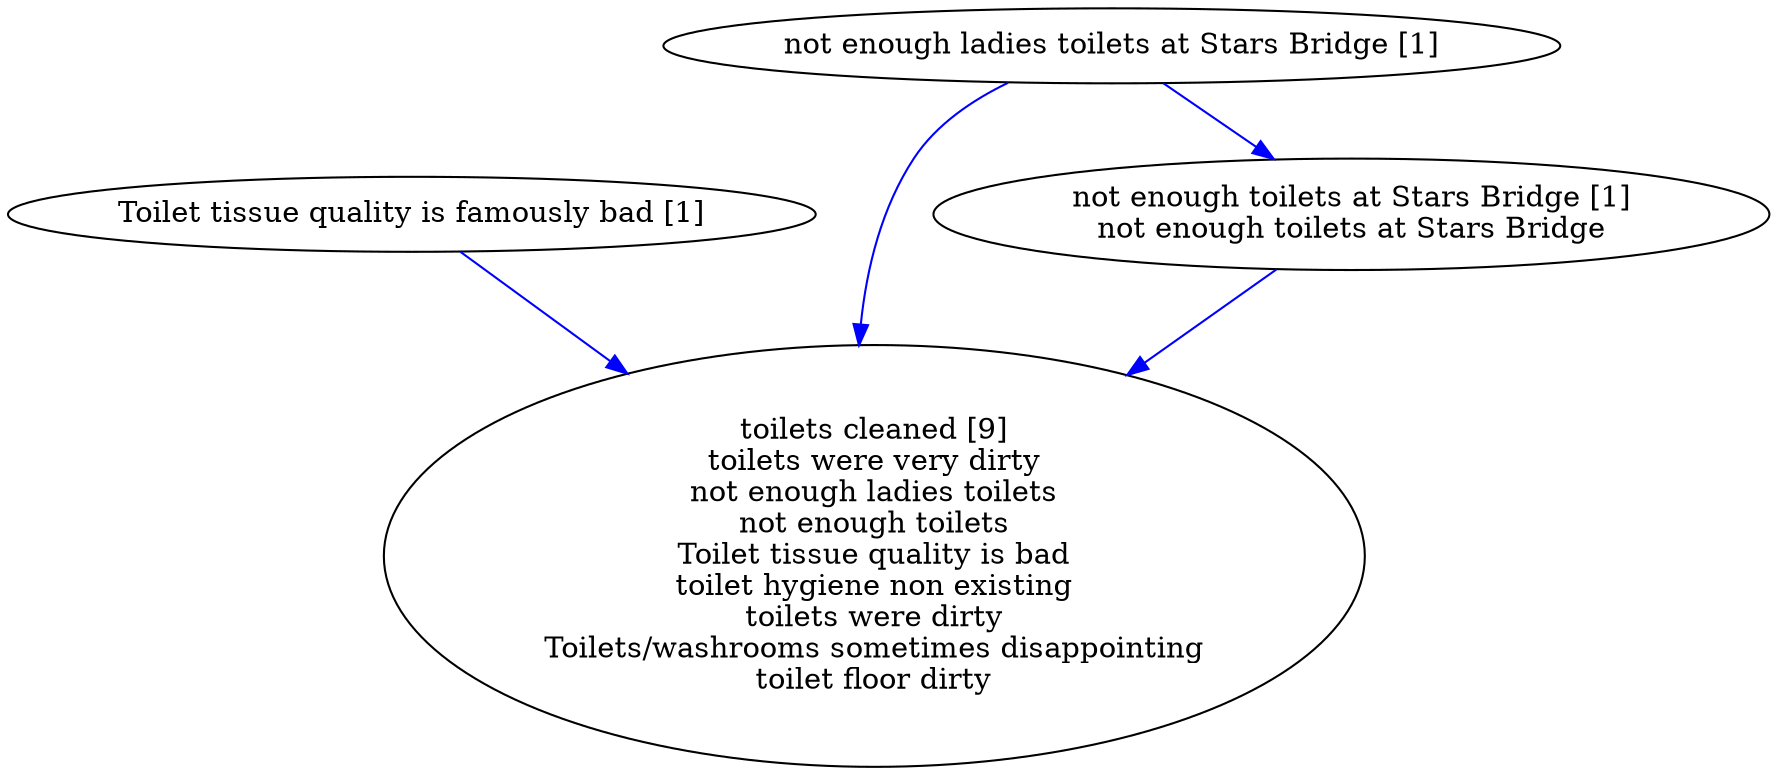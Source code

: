 digraph collapsedGraph {
"toilets cleaned [9]\ntoilets were very dirty\nnot enough ladies toilets\nnot enough toilets\nToilet tissue quality is bad\ntoilet hygiene non existing\ntoilets were dirty\nToilets/washrooms sometimes disappointing\ntoilet floor dirty""Toilet tissue quality is famously bad [1]""not enough ladies toilets at Stars Bridge [1]""not enough toilets at Stars Bridge [1]\nnot enough toilets at Stars Bridge""not enough ladies toilets at Stars Bridge [1]" -> "not enough toilets at Stars Bridge [1]\nnot enough toilets at Stars Bridge" [color=blue]
"Toilet tissue quality is famously bad [1]" -> "toilets cleaned [9]\ntoilets were very dirty\nnot enough ladies toilets\nnot enough toilets\nToilet tissue quality is bad\ntoilet hygiene non existing\ntoilets were dirty\nToilets/washrooms sometimes disappointing\ntoilet floor dirty" [color=blue]
"not enough ladies toilets at Stars Bridge [1]" -> "toilets cleaned [9]\ntoilets were very dirty\nnot enough ladies toilets\nnot enough toilets\nToilet tissue quality is bad\ntoilet hygiene non existing\ntoilets were dirty\nToilets/washrooms sometimes disappointing\ntoilet floor dirty" [color=blue]
"not enough toilets at Stars Bridge [1]\nnot enough toilets at Stars Bridge" -> "toilets cleaned [9]\ntoilets were very dirty\nnot enough ladies toilets\nnot enough toilets\nToilet tissue quality is bad\ntoilet hygiene non existing\ntoilets were dirty\nToilets/washrooms sometimes disappointing\ntoilet floor dirty" [color=blue]
}